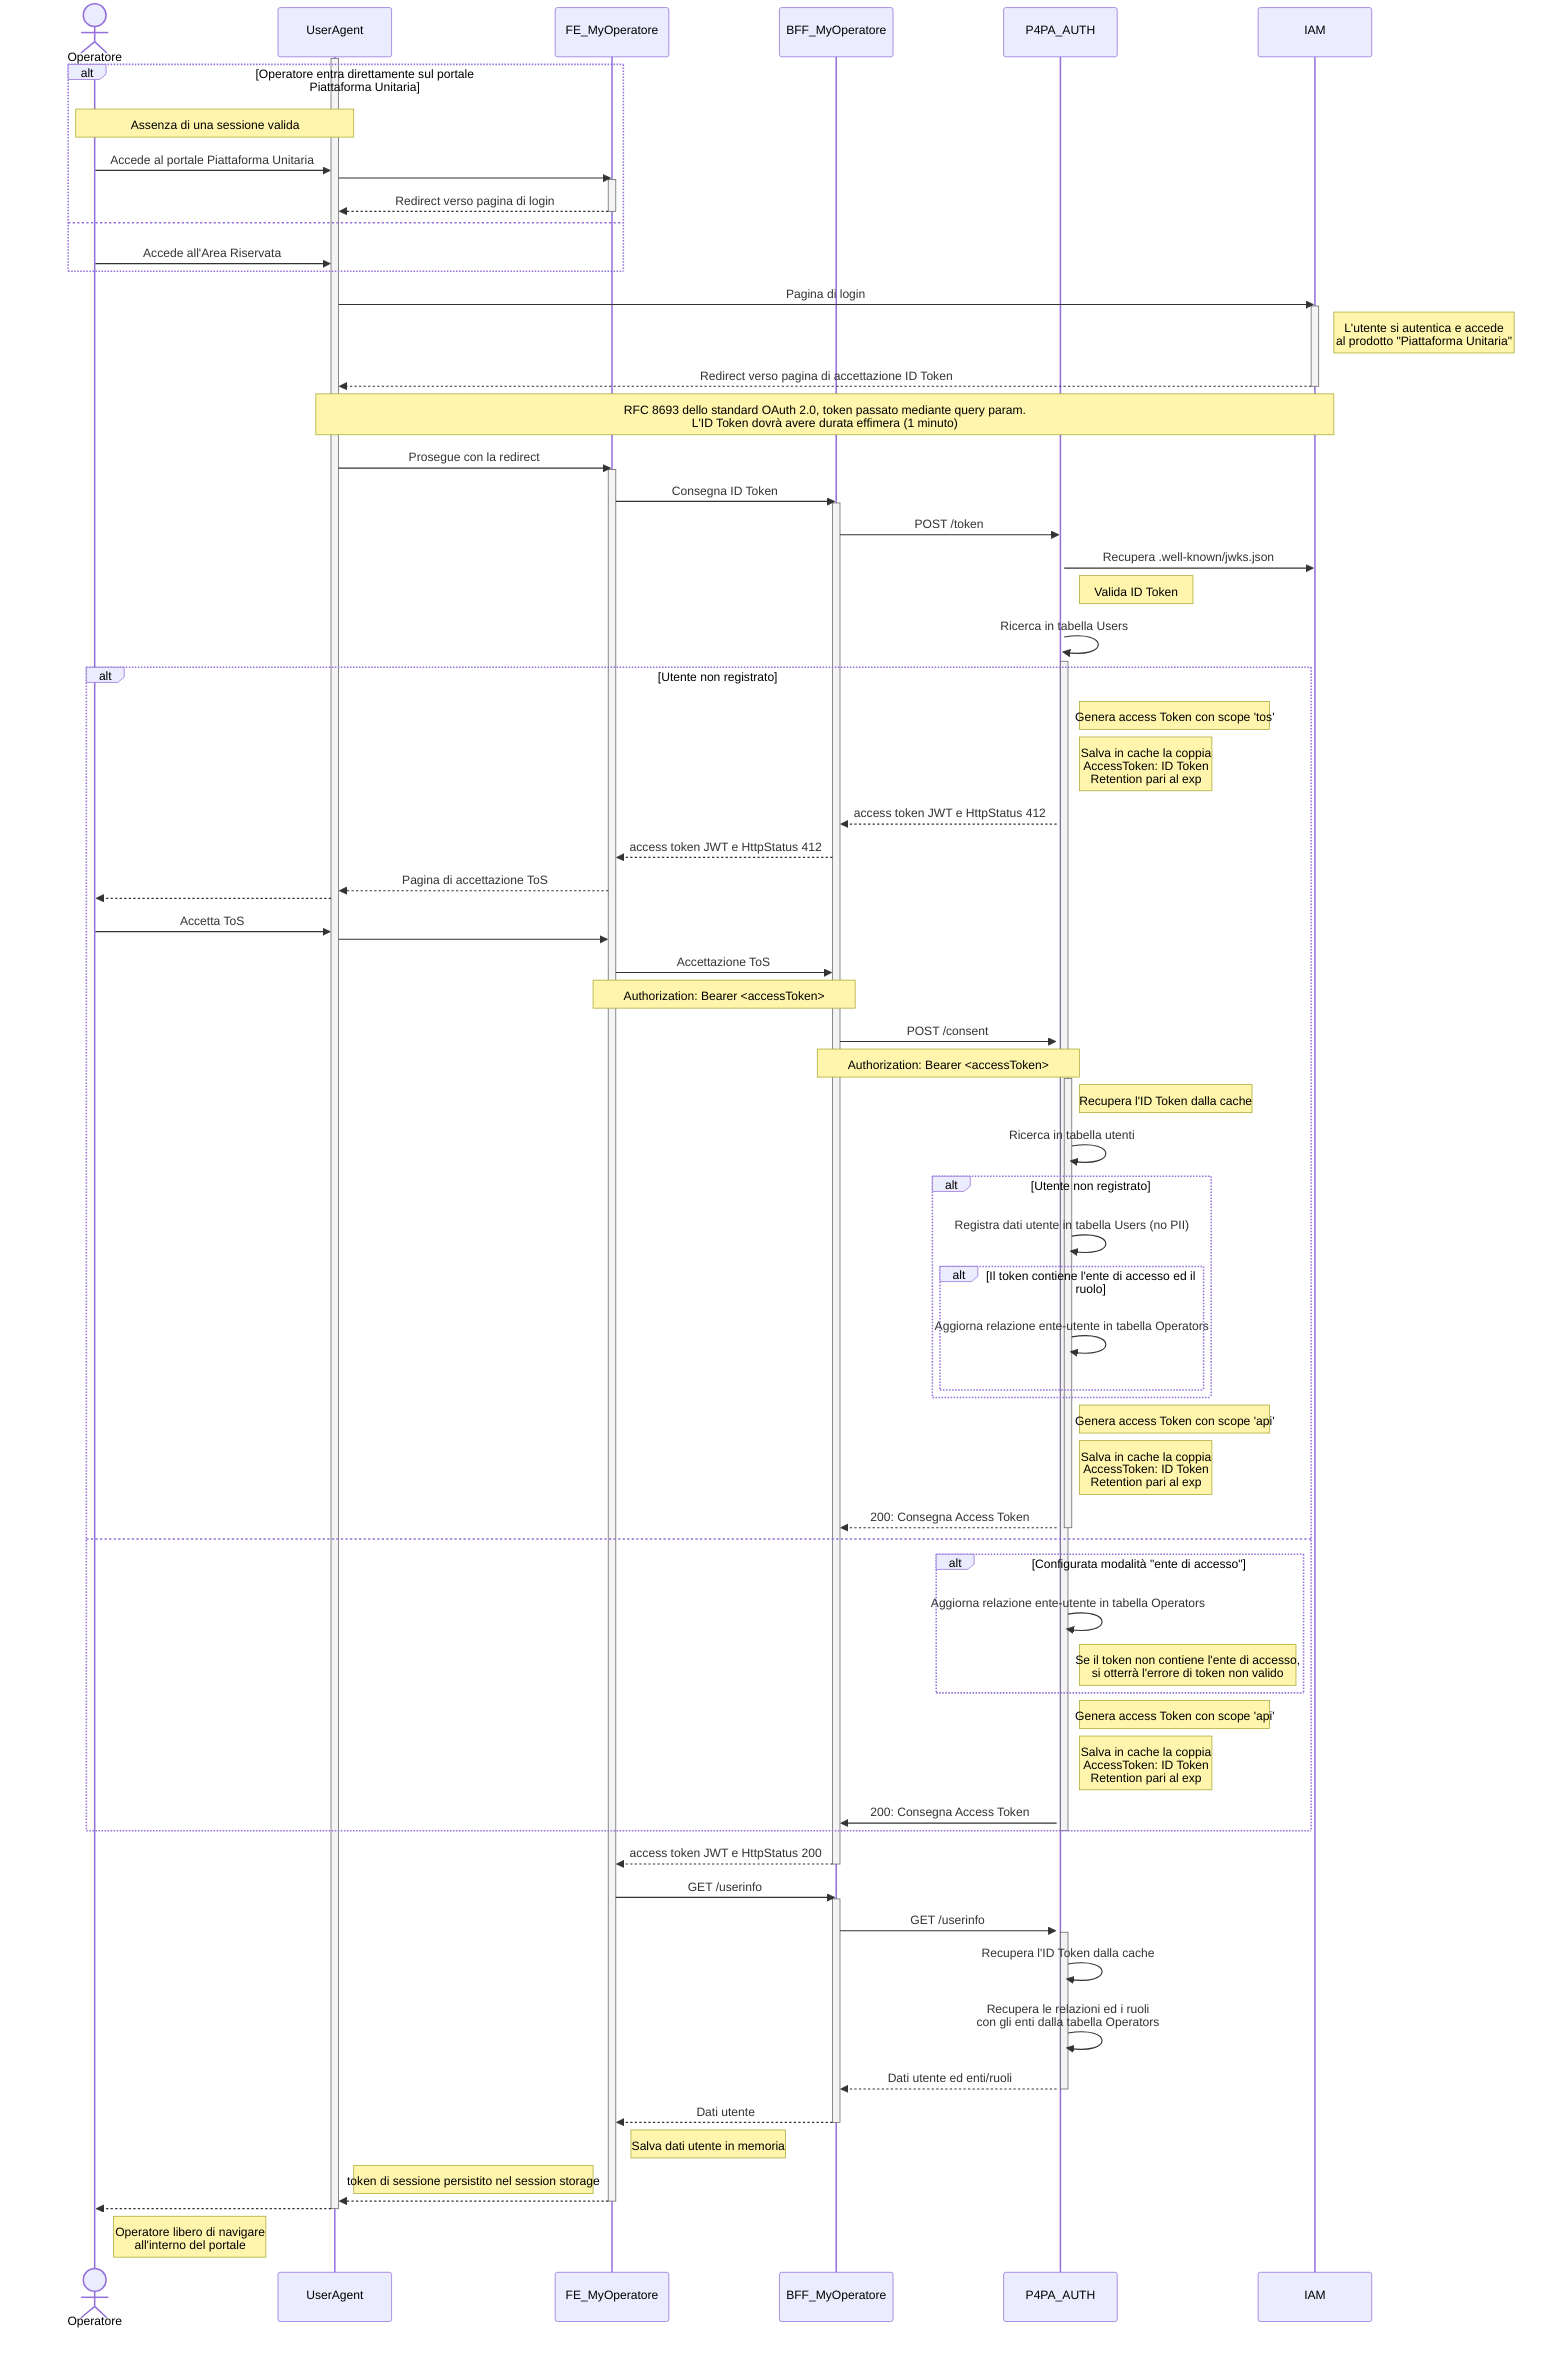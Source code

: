 sequenceDiagram
    actor Operatore
    participant UserAgent
    participant FE as FE_MyOperatore
    participant BFF as BFF_MyOperatore
    participant AUTH as P4PA_AUTH
    participant IAM

    activate UserAgent
        alt Operatore entra direttamente sul portale Piattaforma Unitaria
            note over Operatore, UserAgent: Assenza di una sessione valida
            Operatore ->> UserAgent: Accede al portale Piattaforma Unitaria

            UserAgent ->> FE: #
            activate FE
                FE -->> UserAgent: Redirect verso pagina di login
            deactivate FE
        else
            Operatore ->> UserAgent: Accede all'Area Riservata
        end

        UserAgent ->> IAM: Pagina di login
        activate IAM
            note right of IAM: L'utente si autentica e accede<br />al prodotto "Piattaforma Unitaria"
            IAM -->> UserAgent: Redirect verso pagina di accettazione ID Token
        deactivate IAM
        note over UserAgent, IAM: RFC 8693 dello standard OAuth 2.0, token passato mediante query param.<BR />L'ID Token dovrà avere durata effimera (1 minuto)

        UserAgent ->> FE: Prosegue con la redirect
        activate FE
            FE ->> BFF: Consegna ID Token
            activate BFF
                BFF ->> AUTH: POST /token
                activate AUTH
                    AUTH ->> IAM: Recupera .well-known/jwks.json
                    note right of AUTH: Valida ID Token
                    AUTH ->> AUTH: Ricerca in tabella Users
                    activate AUTH
                        alt Utente non registrato
                            note right of AUTH: Genera access Token con scope 'tos'
                            note right of AUTH: Salva in cache la coppia<BR />AccessToken: ID Token<BR />Retention pari al exp

                            AUTH -->> BFF: access token JWT e HttpStatus 412
                            BFF -->> FE: access token JWT e HttpStatus 412
                            FE -->> UserAgent: Pagina di accettazione ToS
                            UserAgent -->> Operatore: #
                            Operatore ->> UserAgent: Accetta ToS
                            UserAgent ->> FE: #
                            FE ->> BFF: Accettazione ToS
                            note over FE, BFF: Authorization: Bearer <accessToken>
                            BFF ->> AUTH: POST /consent
                            note over BFF, AUTH: Authorization: Bearer <accessToken>
                            activate AUTH
                                note right of AUTH: Recupera l'ID Token dalla cache
                                AUTH ->> AUTH: Ricerca in tabella utenti

                                alt Utente non registrato
                                    AUTH ->> AUTH: Registra dati utente in tabella Users (no PII)
                                    alt Il token contiene l'ente di accesso ed il ruolo
                                        AUTH ->> AUTH: Aggiorna relazione ente-utente in tabella Operators
                                    end
                                end
                                note right of AUTH: Genera access Token con scope 'api'
                                note right of AUTH: Salva in cache la coppia<BR />AccessToken: ID Token<BR />Retention pari al exp

                                AUTH -->> BFF: 200: Consegna Access Token
                            deactivate AUTH
                        else
                            alt Configurata modalità "ente di accesso"
                                AUTH ->> AUTH: Aggiorna relazione ente-utente in tabella Operators
                                note right of AUTH: Se il token non contiene l'ente di accesso,<BR />si otterrà l'errore di token non valido
                            end
                            note right of AUTH: Genera access Token con scope 'api'
                            note right of AUTH: Salva in cache la coppia<BR />AccessToken: ID Token<BR />Retention pari al exp

                            AUTH ->> BFF: 200: Consegna Access Token
                        end

                    deactivate AUTH
                BFF -->> FE: access token JWT e HttpStatus 200
            deactivate BFF

            FE ->> BFF: GET /userinfo
            activate BFF
                BFF ->> AUTH: GET /userinfo
                activate AUTH
                    AUTH ->> AUTH: Recupera l'ID Token dalla cache
                    AUTH ->> AUTH: Recupera le relazioni ed i ruoli<BR />con gli enti dalla tabella Operators
                    AUTH -->> BFF: Dati utente ed enti/ruoli
                deactivate AUTH
            BFF -->> FE: Dati utente
            deactivate BFF
            note right of FE: Salva dati utente in memoria

            note right of UserAgent: token di sessione persistito nel session storage
            FE -->> UserAgent: #
        deactivate FE

        UserAgent -->> Operatore: #
    deactivate UserAgent

    note right of Operatore: Operatore libero di navigare<BR />all'interno del portale